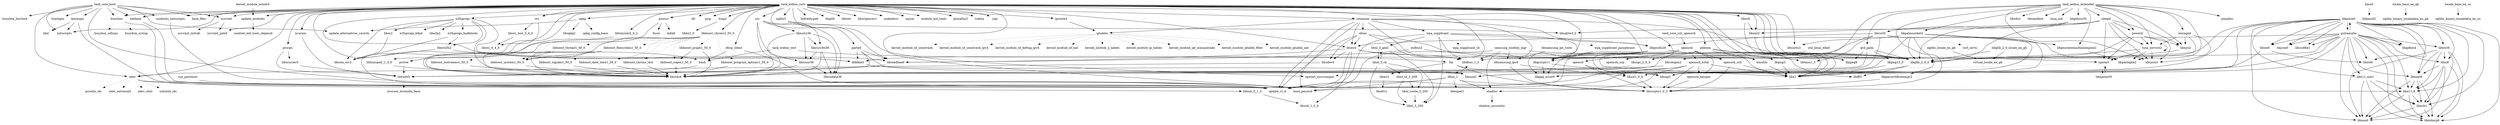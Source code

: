 digraph depends {
    node [shape=plaintext]
bash -> libtinfo5;
binutils -> libz1;
bluez4 -> libdbus_1_3;
bluez4 -> libglib_2_0_0;
bluez4 -> libreadline6;
bluez4 -> libudev0;
bluez4 -> libusb_0_1_4;
bluez4 -> libusb_1_0_0;
busybox -> busybox_syslog [style=dotted];
busybox -> busybox_udhcpc [style=dotted];
busybox -> update_rc_d;
bzip2 -> libbz2_0;
connman -> base_passwd;
connman -> bluez4;
connman -> iptables;
connman -> libdbus_1_3;
connman -> libglib_2_0_0;
connman -> libgnutls26;
connman -> ofono;
connman -> shadow;
connman -> update_rc_d;
connman -> wpa_supplicant;
dbus_1 -> base_passwd;
dbus_1 -> libdbus_1_3;
dbus_1 -> libexpat1;
dbus_1 -> libx11_6;
dbus_1 -> shadow;
dbus_1 -> update_rc_d;
dhcp_client -> bash;
dhcp_client -> libcrypto1_0_0;
e2fsprogs -> e2fsprogs_badblocks;
e2fsprogs -> e2fsprogs_blkid;
e2fsprogs -> libblkid1;
e2fsprogs -> libcom_err2;
e2fsprogs -> libe2p2;
e2fsprogs -> libext2fs2;
e2fsprogs -> libss2;
e2fsprogs -> libuuid1;
e2fsprogs_badblocks -> libcom_err2;
e2fsprogs_badblocks -> libext2fs2;
eglibc_locale_en_gb -> virtual_locale_en_gb;
glibmm -> libffi5;
glibmm -> libglib_2_0_0;
glibmm -> libsigc_2_0_0;
glibmm -> libstdc6;
glibmm -> libz1;
icu -> libicudata36;
icu -> libicui18n36;
icu -> libicutu36;
icu -> libicuuc36;
icu -> libstdc6;
iproute2 -> iptables;
iptables -> kernel_module_ip_tables [style=dotted];
iptables -> kernel_module_ipt_masquerade [style=dotted];
iptables -> kernel_module_iptable_filter [style=dotted];
iptables -> kernel_module_iptable_nat [style=dotted];
iptables -> kernel_module_nf_conntrack [style=dotted];
iptables -> kernel_module_nf_conntrack_ipv4 [style=dotted];
iptables -> kernel_module_nf_defrag_ipv4 [style=dotted];
iptables -> kernel_module_nf_nat [style=dotted];
iptables -> kernel_module_x_tables [style=dotted];
kernel_module_autofs4 -> update_modules;
keymaps -> initscripts;
keymaps -> kbd;
keymaps -> update_rc_d;
kmod -> libkmod2;
libacl1 -> libattr1;
libblkid1 -> libuuid1;
libboost_chrono1_50_0 -> libboost_chrono_test [style=dotted];
libboost_chrono1_50_0 -> libboost_date_time1_50_0 [style=dotted];
libboost_chrono1_50_0 -> libboost_filesystem1_50_0 [style=dotted];
libboost_chrono1_50_0 -> libboost_graph1_50_0 [style=dotted];
libboost_chrono1_50_0 -> libboost_iostreams1_50_0 [style=dotted];
libboost_chrono1_50_0 -> libboost_program_options1_50_0 [style=dotted];
libboost_chrono1_50_0 -> libboost_regex1_50_0 [style=dotted];
libboost_chrono1_50_0 -> libboost_signals1_50_0 [style=dotted];
libboost_chrono1_50_0 -> libboost_system1_50_0 [style=dotted];
libboost_chrono1_50_0 -> libboost_system1_50_0;
libboost_chrono1_50_0 -> libboost_thread1_50_0 [style=dotted];
libboost_chrono1_50_0 -> libstdc6;
libboost_chrono_test -> libstdc6;
libboost_date_time1_50_0 -> libstdc6;
libboost_filesystem1_50_0 -> libboost_system1_50_0;
libboost_filesystem1_50_0 -> libstdc6;
libboost_graph1_50_0 -> libboost_regex1_50_0;
libboost_graph1_50_0 -> libstdc6;
libboost_iostreams1_50_0 -> libstdc6;
libboost_program_options1_50_0 -> libstdc6;
libboost_regex1_50_0 -> libstdc6;
libboost_signals1_50_0 -> libstdc6;
libboost_system1_50_0 -> libstdc6;
libboost_thread1_50_0 -> libboost_system1_50_0;
libboost_thread1_50_0 -> libstdc6;
libcurl5 -> curl_certs [style=dotted];
libcurl5 -> libcap2;
libcurl5 -> libgcrypt11;
libcurl5 -> libgnutls26;
libcurl5 -> libgpg_error0;
libcurl5 -> libtasn1_3;
libcurl5 -> libz1;
libdbus_1_3 -> dbus_1 [style=dotted];
libext2fs2 -> libblkid1;
libext2fs2 -> libcom_err2;
libgcrypt11 -> libcap2;
libgcrypt11 -> libgpg_error0;
libglib_2_0_0 -> libffi5;
libglib_2_0_0 -> libz1;
libglib_2_0_locale_en_gb -> libglib_2_0_0;
libglib_2_0_locale_en_gb -> virtual_locale_en_gb;
libglibcurl0 -> libcurl5;
libglibcurl0 -> libglib_2_0_0;
libgnutls26 -> libcap2;
libgnutls26 -> libgcrypt11;
libgnutls26 -> libgpg_error0;
libgnutls26 -> libtasn1_3;
libgnutls26 -> libz1;
libhunspell_1_3_0 -> libstdc6;
libicui18n36 -> libicudata36;
libicui18n36 -> libicuuc36;
libicui18n36 -> libstdc6;
libicutu36 -> libicudata36;
libicutu36 -> libicui18n36;
libicutu36 -> libicuuc36;
libicutu36 -> libstdc6;
libicuuc36 -> libicudata36;
libicuuc36 -> libstdc6;
libncurses5 -> libtinfo5;
libnl_3_cli -> libnl_3_200;
libnl_3_cli -> libnl_3_genl;
libnl_3_cli -> libnl_nf_3_200;
libnl_3_cli -> libnl_route_3_200;
libnl_3_genl -> libnl_3_200;
libnl_3_genl -> libnl_3_cli;
libnl_nf_3_200 -> libnl_3_200;
libnl_nf_3_200 -> libnl_route_3_200;
libnl_route_3_200 -> libnl_3_200;
libnyx2 -> libglib_2_0_0;
liborc_test_0_4_0 -> liborc_0_4_0;
libpalmsocket2 -> libcares2;
libpalmsocket2 -> libcrypto1_0_0;
libpalmsocket2 -> libglib_2_0_0;
libpalmsocket2 -> libpmloglib2;
libpalmsocket2 -> libpmstatemachineengine2;
libpalmsocket2 -> libssl1_0_0;
libpmcertificatemgr2 -> libcrypto1_0_0;
libpmstatemachineengine2 -> libpmloglib2;
libpng12_0 -> libz1;
libpng3 -> libz1;
libpulse0 -> libcap2;
libpulse0 -> libdbus_1_3;
libpulse0 -> libgdbm4;
libpulse0 -> libice6;
libpulse0 -> libjson0;
libpulse0 -> libsm6;
libpulse0 -> libsndfile1;
libpulse0 -> libuuid1;
libpulse0 -> libx11_6;
libpulse0 -> libx11_xcb1;
libpulse0 -> libxau6;
libpulse0 -> libxcb1;
libpulse0 -> libxdmcp6;
libpulse0 -> libxext6;
libpulse0 -> libxi6;
libpulse0 -> libxtst6;
libpulse0 -> pulseaudio;
libreadline6 -> libtinfo5;
librolegen2 -> libstdc6;
libsamsung_ipc0 -> libcrypto1_0_0;
libsamsung_ipc0 -> libssl1_0_0;
libsamsung_ipc_tools -> libsamsung_ipc0;
libsigc_2_0_0 -> libstdc6;
libsm6 -> libice6;
libsm6 -> libuuid1;
libss2 -> libcom_err2;
libssl1_0_0 -> libcrypto1_0_0;
libtinfo5 -> ncurses_terminfo_base [style=dotted];
libtinyxml2_6_2 -> libstdc6;
libudev0 -> udev;
libupstart0 -> upstart;
libusb_0_1_4 -> libusb_1_0_0;
libx11_6 -> libxau6;
libx11_6 -> libxcb1;
libx11_6 -> libxdmcp6;
libx11_xcb1 -> libx11_6;
libx11_xcb1 -> libxau6;
libx11_xcb1 -> libxcb1;
libx11_xcb1 -> libxdmcp6;
libxcb1 -> libxau6;
libxcb1 -> libxdmcp6;
libxext6 -> libx11_6;
libxext6 -> libxau6;
libxext6 -> libxcb1;
libxext6 -> libxdmcp6;
libxi6 -> libx11_6;
libxi6 -> libxau6;
libxi6 -> libxcb1;
libxi6 -> libxdmcp6;
libxi6 -> libxext6;
libxml2 -> libz1;
libxslt -> libxml2;
libxslt -> libz1;
libxtst6 -> libx11_6;
libxtst6 -> libxau6;
libxtst6 -> libxcb1;
libxtst6 -> libxdmcp6;
libxtst6 -> libxext6;
libxtst6 -> libxi6;
locale_base_en_gb -> eglibc_binary_localedata_en_gb;
locale_base_en_us -> eglibc_binary_localedata_en_us;
ltp -> libacl1;
ltp -> libcap2;
ltp -> libcrypto1_0_0;
luna_service2 -> libcjson1;
luna_service2 -> libglib_2_0_0;
luna_service2 -> libpmloglib2;
luna_service2 -> luna_service2;
luna_service2 -> upstart;
mdbus2 -> libglib_2_0_0;
mdbus2 -> libreadline6;
modutils_initscripts -> update_rc_d;
ncurses -> libtinfo5;
netbase -> update_rc_d;
ofono -> bluez4;
ofono -> libdbus_1_3;
ofono -> libglib_2_0_0;
ofono -> libudev0;
ofono -> update_rc_d;
openssh -> openssh_keygen;
openssh -> openssh_scp;
openssh -> openssh_ssh;
openssh -> openssh_sshd;
openssh -> update_rc_d;
openssh_keygen -> libcrypto1_0_0;
openssh_ssh -> libcrypto1_0_0;
openssh_ssh -> libz1;
openssh_sshd -> base_passwd;
openssh_sshd -> libcrypto1_0_0;
openssh_sshd -> libz1;
openssh_sshd -> openssh_keygen;
openssh_sshd -> shadow;
openssh_sshd -> update_rc_d;
openssl -> libcrypto1_0_0;
openssl -> libssl1_0_0;
opkg -> libopkg1;
opkg -> opkg_config_base;
opkg -> update_alternatives_cworth;
orc -> liborc_0_4_0;
orc -> liborc_test_0_4_0;
parted -> libblkid1;
parted -> libreadline6;
parted -> libtinfo5;
parted -> libuuid1;
powerd -> libcjson1;
powerd -> libglib_2_0_0;
powerd -> libnyx2;
powerd -> luna_service2;
powerd -> upstart;
procps -> libncurses5;
procps -> libtinfo5;
psmisc -> fuser;
psmisc -> killall;
psmisc -> pstree;
pstree -> libtinfo5;
pulseaudio -> bluez4;
pulseaudio -> libcap2;
pulseaudio -> libdbus_1_3;
pulseaudio -> libgdbm4;
pulseaudio -> libice6;
pulseaudio -> libjson0;
pulseaudio -> libpulse0;
pulseaudio -> libsm6;
pulseaudio -> libsndfile1;
pulseaudio -> libuuid1;
pulseaudio -> libx11_6;
pulseaudio -> libx11_xcb1;
pulseaudio -> libxau6;
pulseaudio -> libxcb1;
pulseaudio -> libxdmcp6;
pulseaudio -> libxext6;
pulseaudio -> libxi6;
pulseaudio -> libxtst6;
qt4_palm -> libglib_2_0_0;
qt4_palm -> libjpeg8;
qt4_palm -> libpng12_0;
qt4_palm -> libstdc6;
run_postinsts -> update_rc_d;
samsung_modem_mgr -> libdbus_1_3;
samsung_modem_mgr -> libglib_2_0_0;
samsung_modem_mgr -> libsamsung_ipc0;
samsung_modem_mgr -> update_rc_d;
shadow -> shadow_securetty;
sleepd -> libcjson1;
sleepd -> libglib_2_0_0;
sleepd -> libnyx2;
sleepd -> libsqlite3_0;
sleepd -> libxml2;
sleepd -> luna_service2;
sleepd -> powerd;
sleepd -> upstart;
sqlite3 -> libreadline6;
sqlite3 -> libsqlite3_0;
storaged -> libcjson1;
storaged -> libglib_2_0_0;
storaged -> libnyx2;
storaged -> luna_service2;
sysvinit -> sysvinit_inittab;
sysvinit -> sysvinit_pidof;
task_core_boot -> base_files;
task_core_boot -> base_passwd;
task_core_boot -> busybox;
task_core_boot -> busybox_hwclock;
task_core_boot -> initscripts;
task_core_boot -> keymaps;
task_core_boot -> modutils_initscripts;
task_core_boot -> netbase;
task_core_boot -> sysvinit;
task_core_boot -> tinylogin;
task_core_boot -> udev;
task_core_boot -> update_alternatives_cworth;
task_core_ssh_openssh -> openssh;
task_webos_core -> base_files;
task_webos_core -> base_passwd;
task_webos_core -> bash;
task_webos_core -> binutils;
task_webos_core -> bluez4;
task_webos_core -> busybox;
task_webos_core -> bzip2;
task_webos_core -> connman;
task_webos_core -> db;
task_webos_core -> dhcp_client;
task_webos_core -> e2fsprogs;
task_webos_core -> glibmm;
task_webos_core -> gzip;
task_webos_core -> icu;
task_webos_core -> initscripts;
task_webos_core -> iproute2;
task_webos_core -> libboost_chrono1_50_0;
task_webos_core -> libcares2;
task_webos_core -> libfreetype6;
task_webos_core -> libgcrypt11;
task_webos_core -> libgif4;
task_webos_core -> libglib_2_0_0;
task_webos_core -> libgpg_error0;
task_webos_core -> libhunspell_1_3_0;
task_webos_core -> libjpeg8;
task_webos_core -> libpng3;
task_webos_core -> libreadline6;
task_webos_core -> libtinyxml2_6_2;
task_webos_core -> libtool;
task_webos_core -> liburiparser1;
task_webos_core -> libxml2;
task_webos_core -> libxslt;
task_webos_core -> libz1;
task_webos_core -> ltp;
task_webos_core -> makedevs;
task_webos_core -> mjson;
task_webos_core -> module_init_tools;
task_webos_core -> modutils_initscripts;
task_webos_core -> ncurses;
task_webos_core -> netbase;
task_webos_core -> openssl;
task_webos_core -> opkg;
task_webos_core -> orc;
task_webos_core -> parted;
task_webos_core -> procps;
task_webos_core -> psmisc;
task_webos_core -> ptmalloc3;
task_webos_core -> sqlite3;
task_webos_core -> sysvinit;
task_webos_core -> sysvinit_pidof;
task_webos_core -> tzdata;
task_webos_core -> udev;
task_webos_core -> update_modules;
task_webos_core -> update_rc_d;
task_webos_core -> upstart;
task_webos_core -> upstart_sysvcompat;
task_webos_core -> yajl;
task_webos_extended -> jemalloc;
task_webos_extended -> libcjson1;
task_webos_extended -> libglibcurl0;
task_webos_extended -> libnyx2;
task_webos_extended -> libpalmsocket2;
task_webos_extended -> libpmcertificatemgr2;
task_webos_extended -> libpmloglib2;
task_webos_extended -> libpmstatemachineengine2;
task_webos_extended -> librdx2;
task_webos_extended -> librolegen2;
task_webos_extended -> libsandbox;
task_webos_extended -> luna_init;
task_webos_extended -> luna_service2;
task_webos_extended -> powerd;
task_webos_extended -> qt4_palm;
task_webos_extended -> sleepd;
task_webos_extended -> storaged;
task_webos_test -> bash;
task_webos_test -> ltp;
udev -> libusb_0_1_4;
udev -> pciutils_ids [style=dotted];
udev -> udev_extraconf [style=dotted];
udev -> udev_utils [style=dotted];
udev -> update_rc_d;
udev -> usbutils_ids [style=dotted];
update_modules -> module_init_tools_depmod;
upstart -> libupstart0 [style=dotted];
upstart -> upstart_sysvcompat [style=dotted];
util_linux_blkid -> libblkid1;
wpa_supplicant -> libdbus_1_3;
wpa_supplicant -> libgcrypt11;
wpa_supplicant -> libgnutls26;
wpa_supplicant -> libnl_3_200;
wpa_supplicant -> libnl_3_genl;
wpa_supplicant -> update_rc_d;
wpa_supplicant -> wpa_supplicant_cli [style=dotted];
wpa_supplicant -> wpa_supplicant_passphrase [style=dotted];
wpa_supplicant_passphrase -> libgcrypt11;
}
